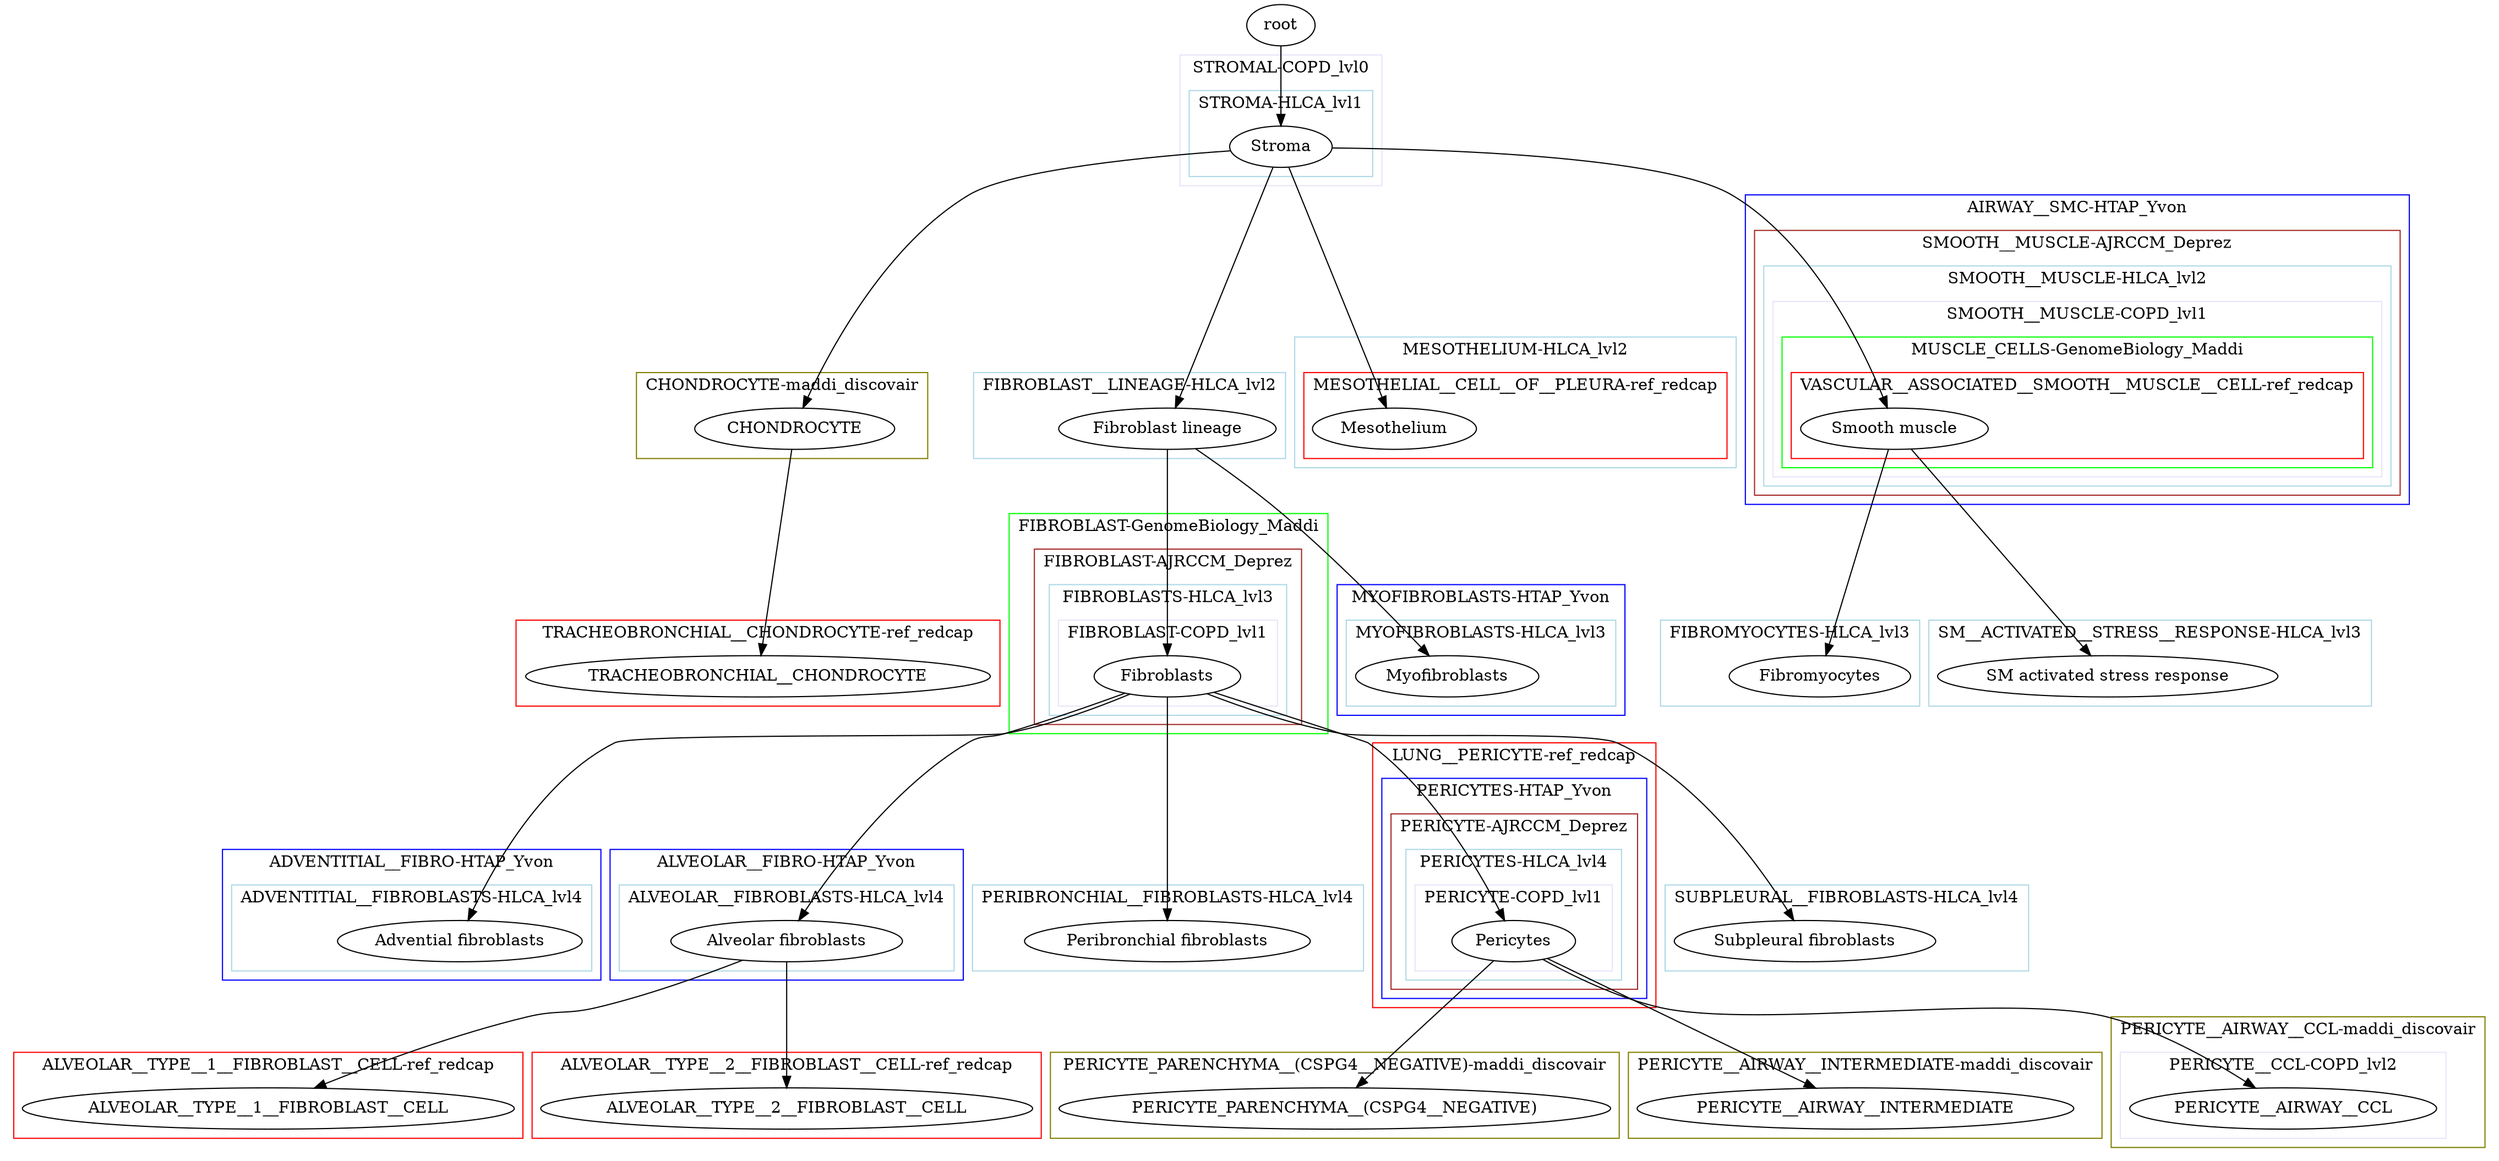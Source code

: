 digraph {
	root [label=root color=black layer=lv_0]
	subgraph cluster_Stroma {
		color=lavender label="STROMAL-COPD_lvl0"
		subgraph cluster_Stroma {
			color=lightblue label="STROMA-HLCA_lvl1"
			Stroma [label=Stroma color=black layer=lv_0]
		}
	}
	root -> Stroma
	subgraph cluster_CHONDROCYTE {
		color=olive label="CHONDROCYTE-maddi_discovair"
		CHONDROCYTE [label=CHONDROCYTE color=black layer=lv_1]
	}
	Stroma -> CHONDROCYTE
	subgraph cluster_TRACHEOBRONCHIAL__CHONDROCYTE {
		color=red label="TRACHEOBRONCHIAL__CHONDROCYTE-ref_redcap"
		TRACHEOBRONCHIAL__CHONDROCYTE [label=TRACHEOBRONCHIAL__CHONDROCYTE color=black layer=lv_2]
	}
	CHONDROCYTE -> TRACHEOBRONCHIAL__CHONDROCYTE
	subgraph "cluster_Fibroblast lineage" {
		color=lightblue label="FIBROBLAST__LINEAGE-HLCA_lvl2"
		"Fibroblast lineage" [label="Fibroblast lineage" color=black layer=lv_1]
	}
	Stroma -> "Fibroblast lineage"
	subgraph cluster_Fibroblasts {
		color=green label="FIBROBLAST-GenomeBiology_Maddi"
		subgraph cluster_Fibroblasts {
			color=brown label="FIBROBLAST-AJRCCM_Deprez"
			subgraph cluster_Fibroblasts {
				color=lightblue label="FIBROBLASTS-HLCA_lvl3"
				subgraph cluster_Fibroblasts {
					color=lavender label="FIBROBLAST-COPD_lvl1"
					Fibroblasts [label=Fibroblasts color=black layer=lv_2]
				}
			}
		}
	}
	"Fibroblast lineage" -> Fibroblasts
	subgraph "cluster_Advential fibroblasts" {
		color=blue label="ADVENTITIAL__FIBRO-HTAP_Yvon"
		subgraph "cluster_Advential fibroblasts" {
			color=lightblue label="ADVENTITIAL__FIBROBLASTS-HLCA_lvl4"
			"Advential fibroblasts" [label="Advential fibroblasts" color=black layer=lv_3]
		}
	}
	Fibroblasts -> "Advential fibroblasts"
	subgraph "cluster_Alveolar fibroblasts" {
		color=blue label="ALVEOLAR__FIBRO-HTAP_Yvon"
		subgraph "cluster_Alveolar fibroblasts" {
			color=lightblue label="ALVEOLAR__FIBROBLASTS-HLCA_lvl4"
			"Alveolar fibroblasts" [label="Alveolar fibroblasts" color=black layer=lv_3]
		}
	}
	Fibroblasts -> "Alveolar fibroblasts"
	subgraph cluster_ALVEOLAR__TYPE__1__FIBROBLAST__CELL {
		color=red label="ALVEOLAR__TYPE__1__FIBROBLAST__CELL-ref_redcap"
		ALVEOLAR__TYPE__1__FIBROBLAST__CELL [label=ALVEOLAR__TYPE__1__FIBROBLAST__CELL color=black layer=lv_4]
	}
	"Alveolar fibroblasts" -> ALVEOLAR__TYPE__1__FIBROBLAST__CELL
	subgraph cluster_ALVEOLAR__TYPE__2__FIBROBLAST__CELL {
		color=red label="ALVEOLAR__TYPE__2__FIBROBLAST__CELL-ref_redcap"
		ALVEOLAR__TYPE__2__FIBROBLAST__CELL [label=ALVEOLAR__TYPE__2__FIBROBLAST__CELL color=black layer=lv_4]
	}
	"Alveolar fibroblasts" -> ALVEOLAR__TYPE__2__FIBROBLAST__CELL
	subgraph "cluster_Peribronchial fibroblasts" {
		color=lightblue label="PERIBRONCHIAL__FIBROBLASTS-HLCA_lvl4"
		"Peribronchial fibroblasts" [label="Peribronchial fibroblasts" color=black layer=lv_3]
	}
	Fibroblasts -> "Peribronchial fibroblasts"
	subgraph cluster_Pericytes {
		color=red label="LUNG__PERICYTE-ref_redcap"
		subgraph cluster_Pericytes {
			color=blue label="PERICYTES-HTAP_Yvon"
			subgraph cluster_Pericytes {
				color=brown label="PERICYTE-AJRCCM_Deprez"
				subgraph cluster_Pericytes {
					color=lightblue label="PERICYTES-HLCA_lvl4"
					subgraph cluster_Pericytes {
						color=lavender label="PERICYTE-COPD_lvl1"
						Pericytes [label=Pericytes color=black layer=lv_3]
					}
				}
			}
		}
	}
	Fibroblasts -> Pericytes
	subgraph "cluster_PERICYTE_PARENCHYMA__(CSPG4__NEGATIVE)" {
		color=olive label="PERICYTE_PARENCHYMA__(CSPG4__NEGATIVE)-maddi_discovair"
		"PERICYTE_PARENCHYMA__(CSPG4__NEGATIVE)" [label="PERICYTE_PARENCHYMA__(CSPG4__NEGATIVE)" color=black layer=lv_4]
	}
	Pericytes -> "PERICYTE_PARENCHYMA__(CSPG4__NEGATIVE)"
	subgraph cluster_PERICYTE__AIRWAY__INTERMEDIATE {
		color=olive label="PERICYTE__AIRWAY__INTERMEDIATE-maddi_discovair"
		PERICYTE__AIRWAY__INTERMEDIATE [label=PERICYTE__AIRWAY__INTERMEDIATE color=black layer=lv_4]
	}
	Pericytes -> PERICYTE__AIRWAY__INTERMEDIATE
	subgraph cluster_PERICYTE__AIRWAY__CCL {
		color=olive label="PERICYTE__AIRWAY__CCL-maddi_discovair"
		subgraph cluster_PERICYTE__AIRWAY__CCL {
			color=lavender label="PERICYTE__CCL-COPD_lvl2"
			PERICYTE__AIRWAY__CCL [label=PERICYTE__AIRWAY__CCL color=black layer=lv_4]
		}
	}
	Pericytes -> PERICYTE__AIRWAY__CCL
	subgraph "cluster_Subpleural fibroblasts" {
		color=lightblue label="SUBPLEURAL__FIBROBLASTS-HLCA_lvl4"
		"Subpleural fibroblasts" [label="Subpleural fibroblasts" color=black layer=lv_3]
	}
	Fibroblasts -> "Subpleural fibroblasts"
	subgraph cluster_Myofibroblasts {
		color=blue label="MYOFIBROBLASTS-HTAP_Yvon"
		subgraph cluster_Myofibroblasts {
			color=lightblue label="MYOFIBROBLASTS-HLCA_lvl3"
			Myofibroblasts [label=Myofibroblasts color=black layer=lv_2]
		}
	}
	"Fibroblast lineage" -> Myofibroblasts
	subgraph cluster_Mesothelium {
		color=lightblue label="MESOTHELIUM-HLCA_lvl2"
		subgraph cluster_Mesothelium {
			color=red label="MESOTHELIAL__CELL__OF__PLEURA-ref_redcap"
			Mesothelium [label=Mesothelium color=black layer=lv_1]
		}
	}
	Stroma -> Mesothelium
	subgraph "cluster_Smooth muscle" {
		color=blue label="AIRWAY__SMC-HTAP_Yvon"
		subgraph "cluster_Smooth muscle" {
			color=brown label="SMOOTH__MUSCLE-AJRCCM_Deprez"
			subgraph "cluster_Smooth muscle" {
				color=lightblue label="SMOOTH__MUSCLE-HLCA_lvl2"
				subgraph "cluster_Smooth muscle" {
					color=lavender label="SMOOTH__MUSCLE-COPD_lvl1"
					subgraph "cluster_Smooth muscle" {
						color=green label="MUSCLE_CELLS-GenomeBiology_Maddi"
						subgraph "cluster_Smooth muscle" {
							color=red label="VASCULAR__ASSOCIATED__SMOOTH__MUSCLE__CELL-ref_redcap"
							"Smooth muscle" [label="Smooth muscle" color=black layer=lv_1]
						}
					}
				}
			}
		}
	}
	Stroma -> "Smooth muscle"
	subgraph cluster_Fibromyocytes {
		color=lightblue label="FIBROMYOCYTES-HLCA_lvl3"
		Fibromyocytes [label=Fibromyocytes color=black layer=lv_2]
	}
	"Smooth muscle" -> Fibromyocytes
	subgraph "cluster_SM activated stress response" {
		color=lightblue label="SM__ACTIVATED__STRESS__RESPONSE-HLCA_lvl3"
		"SM activated stress response" [label="SM activated stress response" color=black layer=lv_2]
	}
	"Smooth muscle" -> "SM activated stress response"
}
